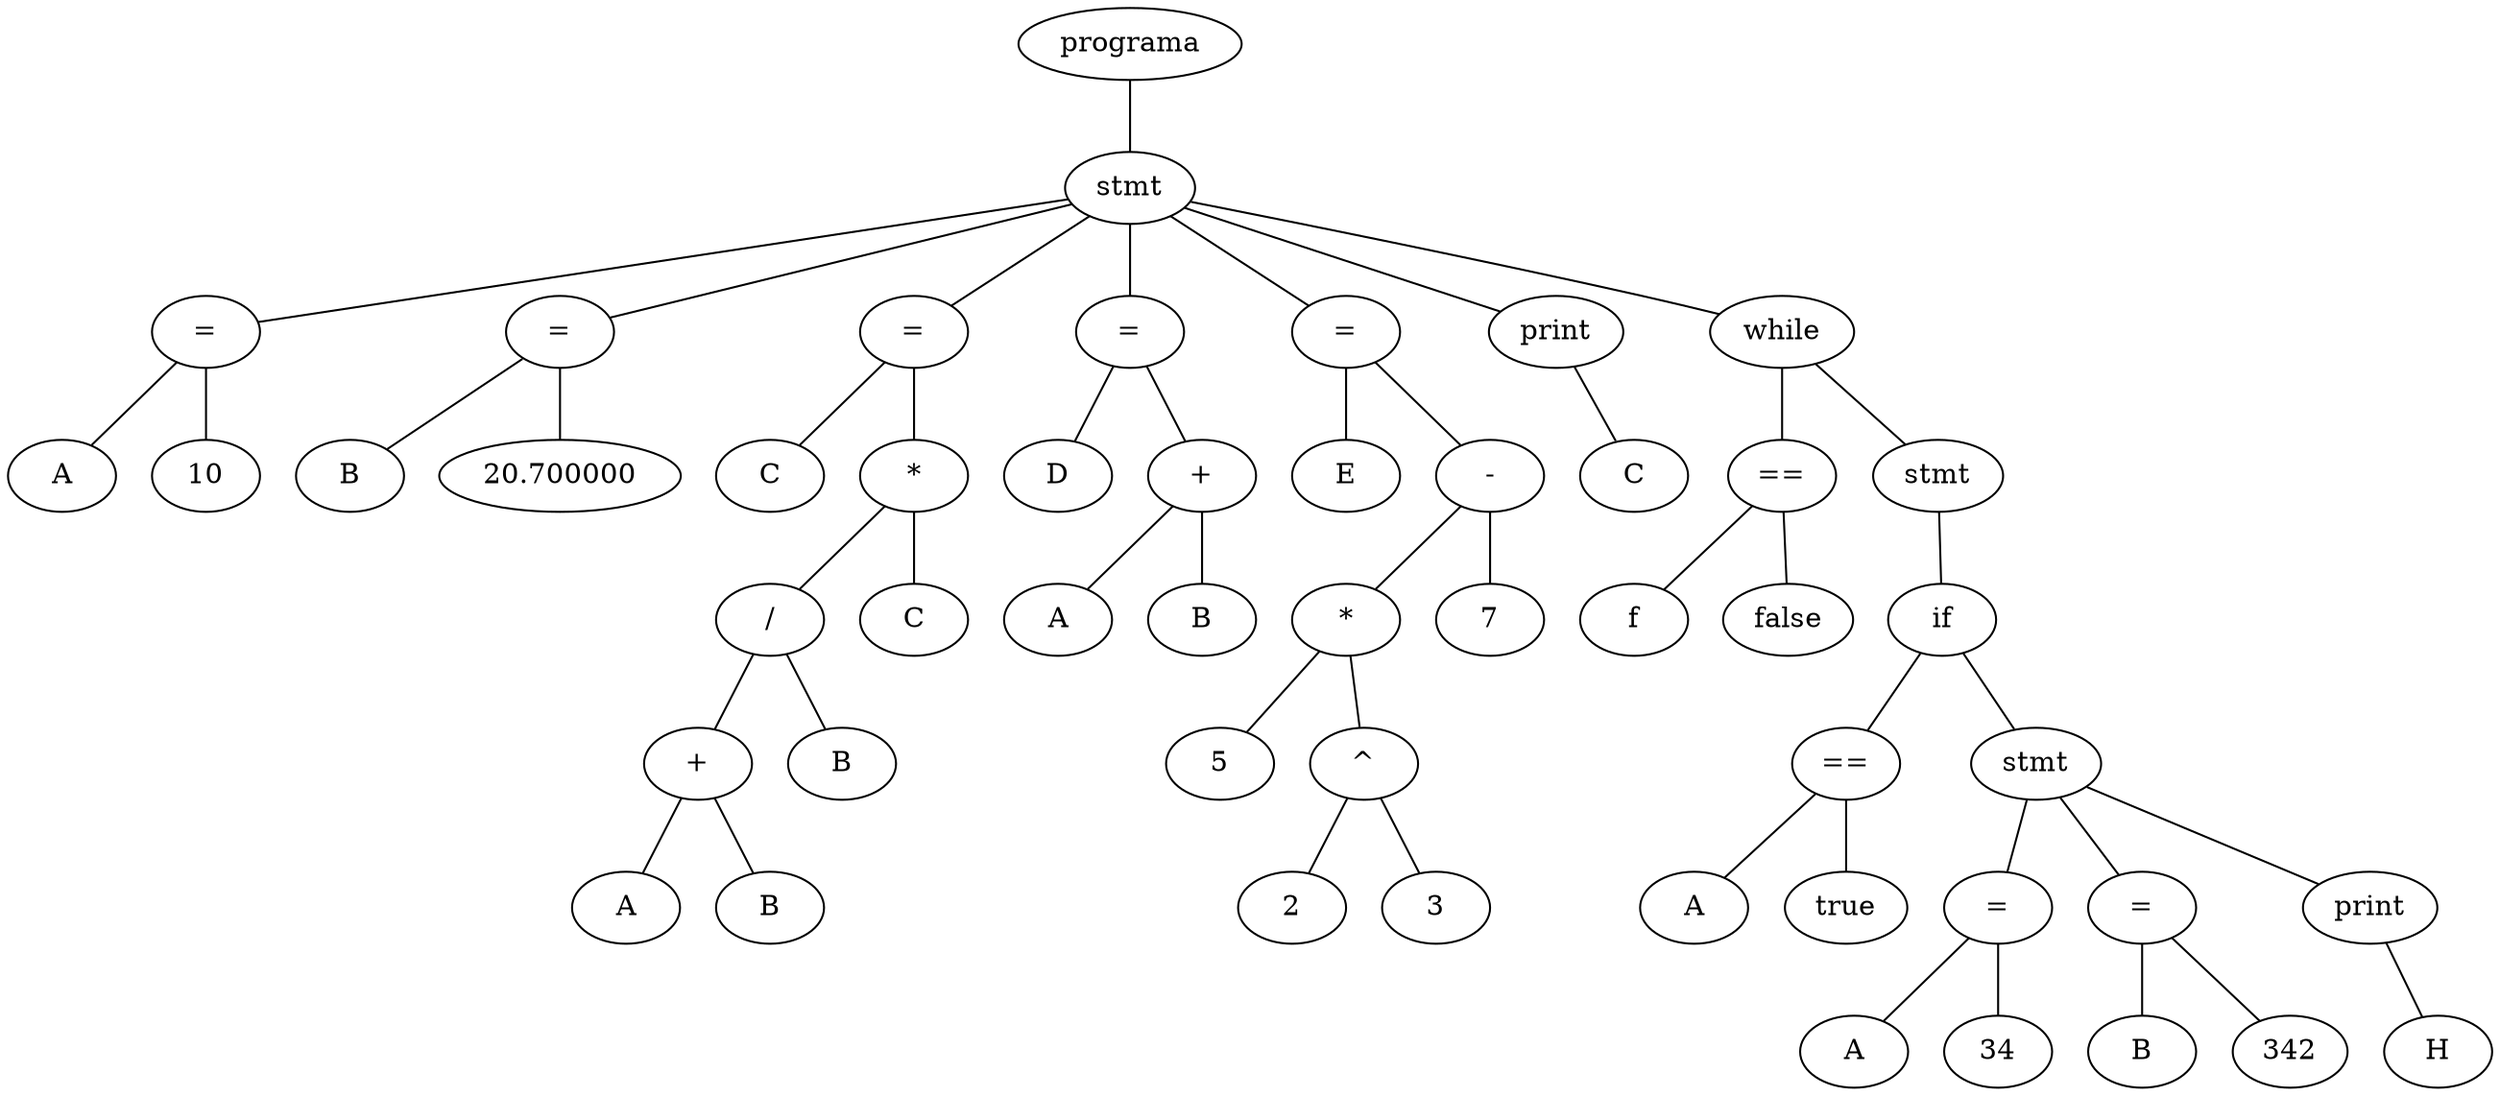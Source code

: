 graph G{
	N50[label="programa"];
	N3[label="stmt"];
	N1[label="="];
	N2[label="A"];
	N1 -- N2;
	N0[label="10"];
	N1 -- N0;
	N3 -- N1;
	N5[label="="];
	N6[label="B"];
	N5 -- N6;
	N4[label="20.700000"];
	N5 -- N4;
	N3 -- N5;
	N14[label="="];
	N15[label="C"];
	N14 -- N15;
	N13[label="*"];
	N11[label="/"];
	N9[label="+"];
	N7[label="A"];
	N9 -- N7;
	N8[label="B"];
	N9 -- N8;
	N11 -- N9;
	N10[label="B"];
	N11 -- N10;
	N13 -- N11;
	N12[label="C"];
	N13 -- N12;
	N14 -- N13;
	N3 -- N14;
	N19[label="="];
	N20[label="D"];
	N19 -- N20;
	N18[label="+"];
	N16[label="A"];
	N18 -- N16;
	N17[label="B"];
	N18 -- N17;
	N19 -- N18;
	N3 -- N19;
	N28[label="="];
	N29[label="E"];
	N28 -- N29;
	N27[label="-"];
	N25[label="*"];
	N21[label="5"];
	N25 -- N21;
	N24[label="^"];
	N22[label="2"];
	N24 -- N22;
	N23[label="3"];
	N24 -- N23;
	N25 -- N24;
	N27 -- N25;
	N26[label="7"];
	N27 -- N26;
	N28 -- N27;
	N3 -- N28;
	N31[label="print"];
	N30[label="C"];
	N31 -- N30;
	N3 -- N31;
	N49[label="while"];
	N34[label="=="];
	N32[label="f"];
	N34 -- N32;
	N33[label="false"];
	N34 -- N33;
	N49 -- N34;
	N48[label="stmt"];
	N47[label="if"];
	N37[label="=="];
	N35[label="A"];
	N37 -- N35;
	N36[label="true"];
	N37 -- N36;
	N47 -- N37;
	N41[label="stmt"];
	N39[label="="];
	N40[label="A"];
	N39 -- N40;
	N38[label="34"];
	N39 -- N38;
	N41 -- N39;
	N43[label="="];
	N44[label="B"];
	N43 -- N44;
	N42[label="342"];
	N43 -- N42;
	N41 -- N43;
	N46[label="print"];
	N45[label="H"];
	N46 -- N45;
	N41 -- N46;
	N47 -- N41;
	N48 -- N47;
	N49 -- N48;
	N3 -- N49;
	N50 -- N3;
}